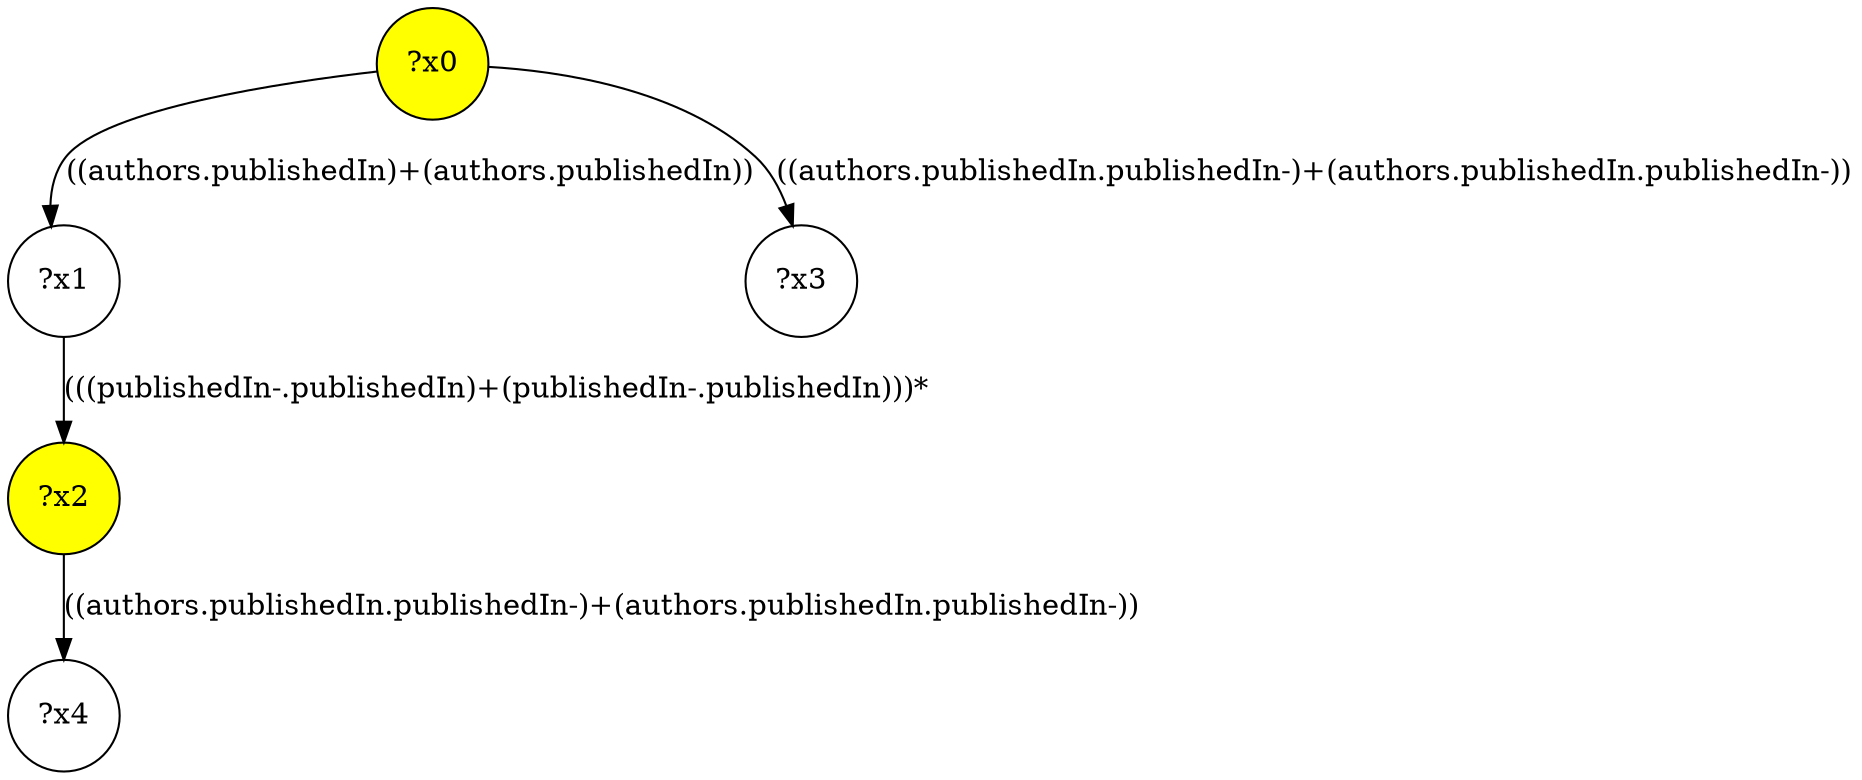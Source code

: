 digraph g {
	x0 [fillcolor="yellow", style="filled," shape=circle, label="?x0"];
	x2 [fillcolor="yellow", style="filled," shape=circle, label="?x2"];
	x1 [shape=circle, label="?x1"];
	x0 -> x1 [label="((authors.publishedIn)+(authors.publishedIn))"];
	x1 -> x2 [label="(((publishedIn-.publishedIn)+(publishedIn-.publishedIn)))*"];
	x3 [shape=circle, label="?x3"];
	x0 -> x3 [label="((authors.publishedIn.publishedIn-)+(authors.publishedIn.publishedIn-))"];
	x4 [shape=circle, label="?x4"];
	x2 -> x4 [label="((authors.publishedIn.publishedIn-)+(authors.publishedIn.publishedIn-))"];
}
